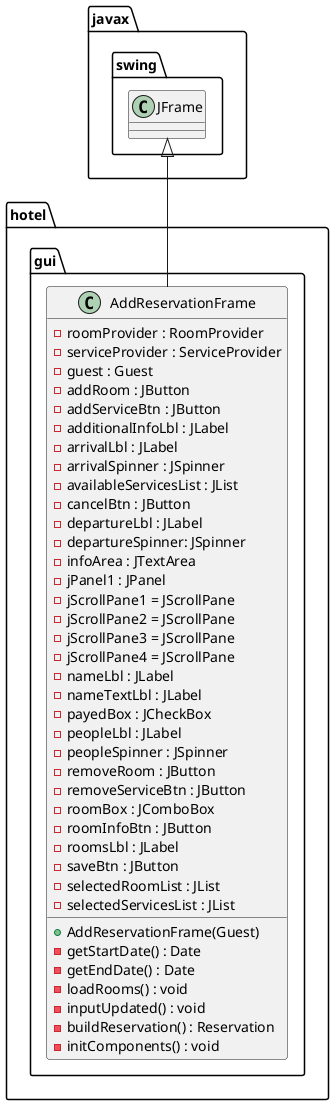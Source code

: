 @startuml

class hotel.gui.AddReservationFrame {
    - roomProvider : RoomProvider
    - serviceProvider : ServiceProvider
    - guest : Guest
    - addRoom : JButton
    - addServiceBtn : JButton
    - additionalInfoLbl : JLabel
    - arrivalLbl : JLabel
    - arrivalSpinner : JSpinner
    - availableServicesList : JList
    - cancelBtn : JButton
    - departureLbl : JLabel
    - departureSpinner: JSpinner
    - infoArea : JTextArea
    - jPanel1 : JPanel
    - jScrollPane1 = JScrollPane
    - jScrollPane2 = JScrollPane
    - jScrollPane3 = JScrollPane
    - jScrollPane4 = JScrollPane
    - nameLbl : JLabel
    - nameTextLbl : JLabel
    - payedBox : JCheckBox
    - peopleLbl : JLabel
    - peopleSpinner : JSpinner
    - removeRoom : JButton
    - removeServiceBtn : JButton
    - roomBox : JComboBox
    - roomInfoBtn : JButton
    - roomsLbl : JLabel
    - saveBtn : JButton
    - selectedRoomList : JList
    - selectedServicesList : JList
    + AddReservationFrame(Guest)
    - getStartDate() : Date
    - getEndDate() : Date
    - loadRooms() : void
    - inputUpdated() : void
    - buildReservation() : Reservation
    - initComponents() : void
}

javax.swing.JFrame <|-- hotel.gui.AddReservationFrame

@enduml